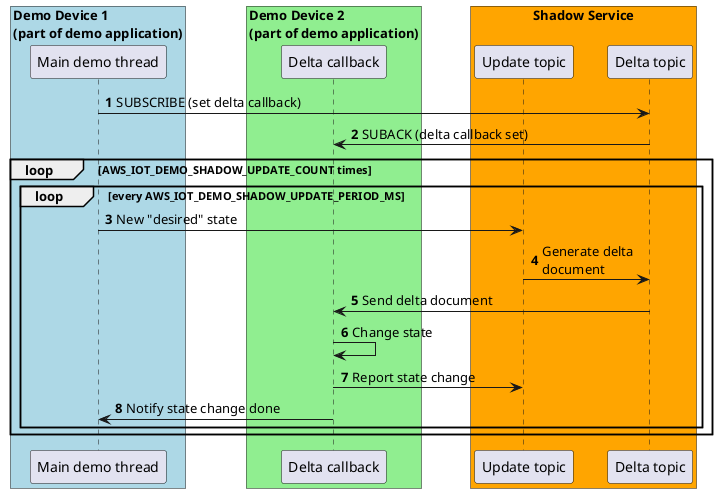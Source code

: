 @startuml
skinparam classFontSize 8
skinparam classFontName Helvetica
autonumber

box "Demo Device 1\n(part of demo application)" #LightBlue
    participant "Main demo thread" as main
end box

box "Demo Device 2\n(part of demo application)" #LightGreen
    participant "Delta callback" as delta_callback
end box

box "Shadow Service" #Orange
    participant "Update topic" as update_topic
    participant "Delta topic" as delta_topic
end box

main -> delta_topic: SUBSCRIBE (set delta callback)
delta_topic -> delta_callback: SUBACK (delta callback set)

loop AWS_IOT_DEMO_SHADOW_UPDATE_COUNT times
    loop every AWS_IOT_DEMO_SHADOW_UPDATE_PERIOD_MS
        main -> update_topic: New "desired" state
        update_topic -> delta_topic: Generate delta\ndocument
        delta_topic -> delta_callback: Send delta document
        delta_callback -> delta_callback: Change state
        delta_callback -> update_topic: Report state change
        delta_callback -> main: Notify state change done
    end
end

@enduml
